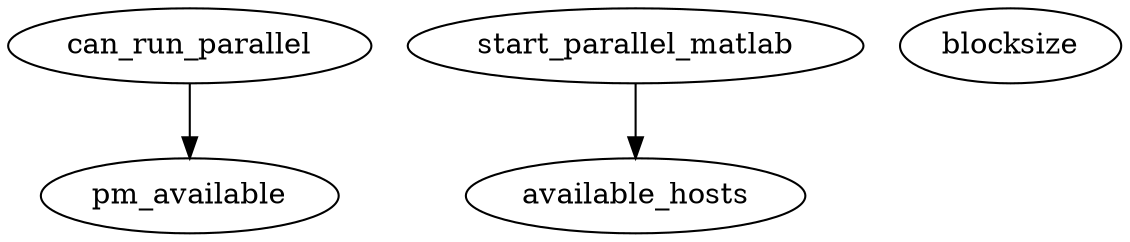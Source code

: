 /* Created by mdot for Matlab */
digraph m2html {
  can_run_parallel -> pm_available;
  start_parallel_matlab -> available_hosts;

  available_hosts [URL="available_hosts.html"];
  blocksize [URL="blocksize.html"];
  can_run_parallel [URL="can_run_parallel.html"];
  pm_available [URL="pm_available.html"];
  start_parallel_matlab [URL="start_parallel_matlab.html"];
}